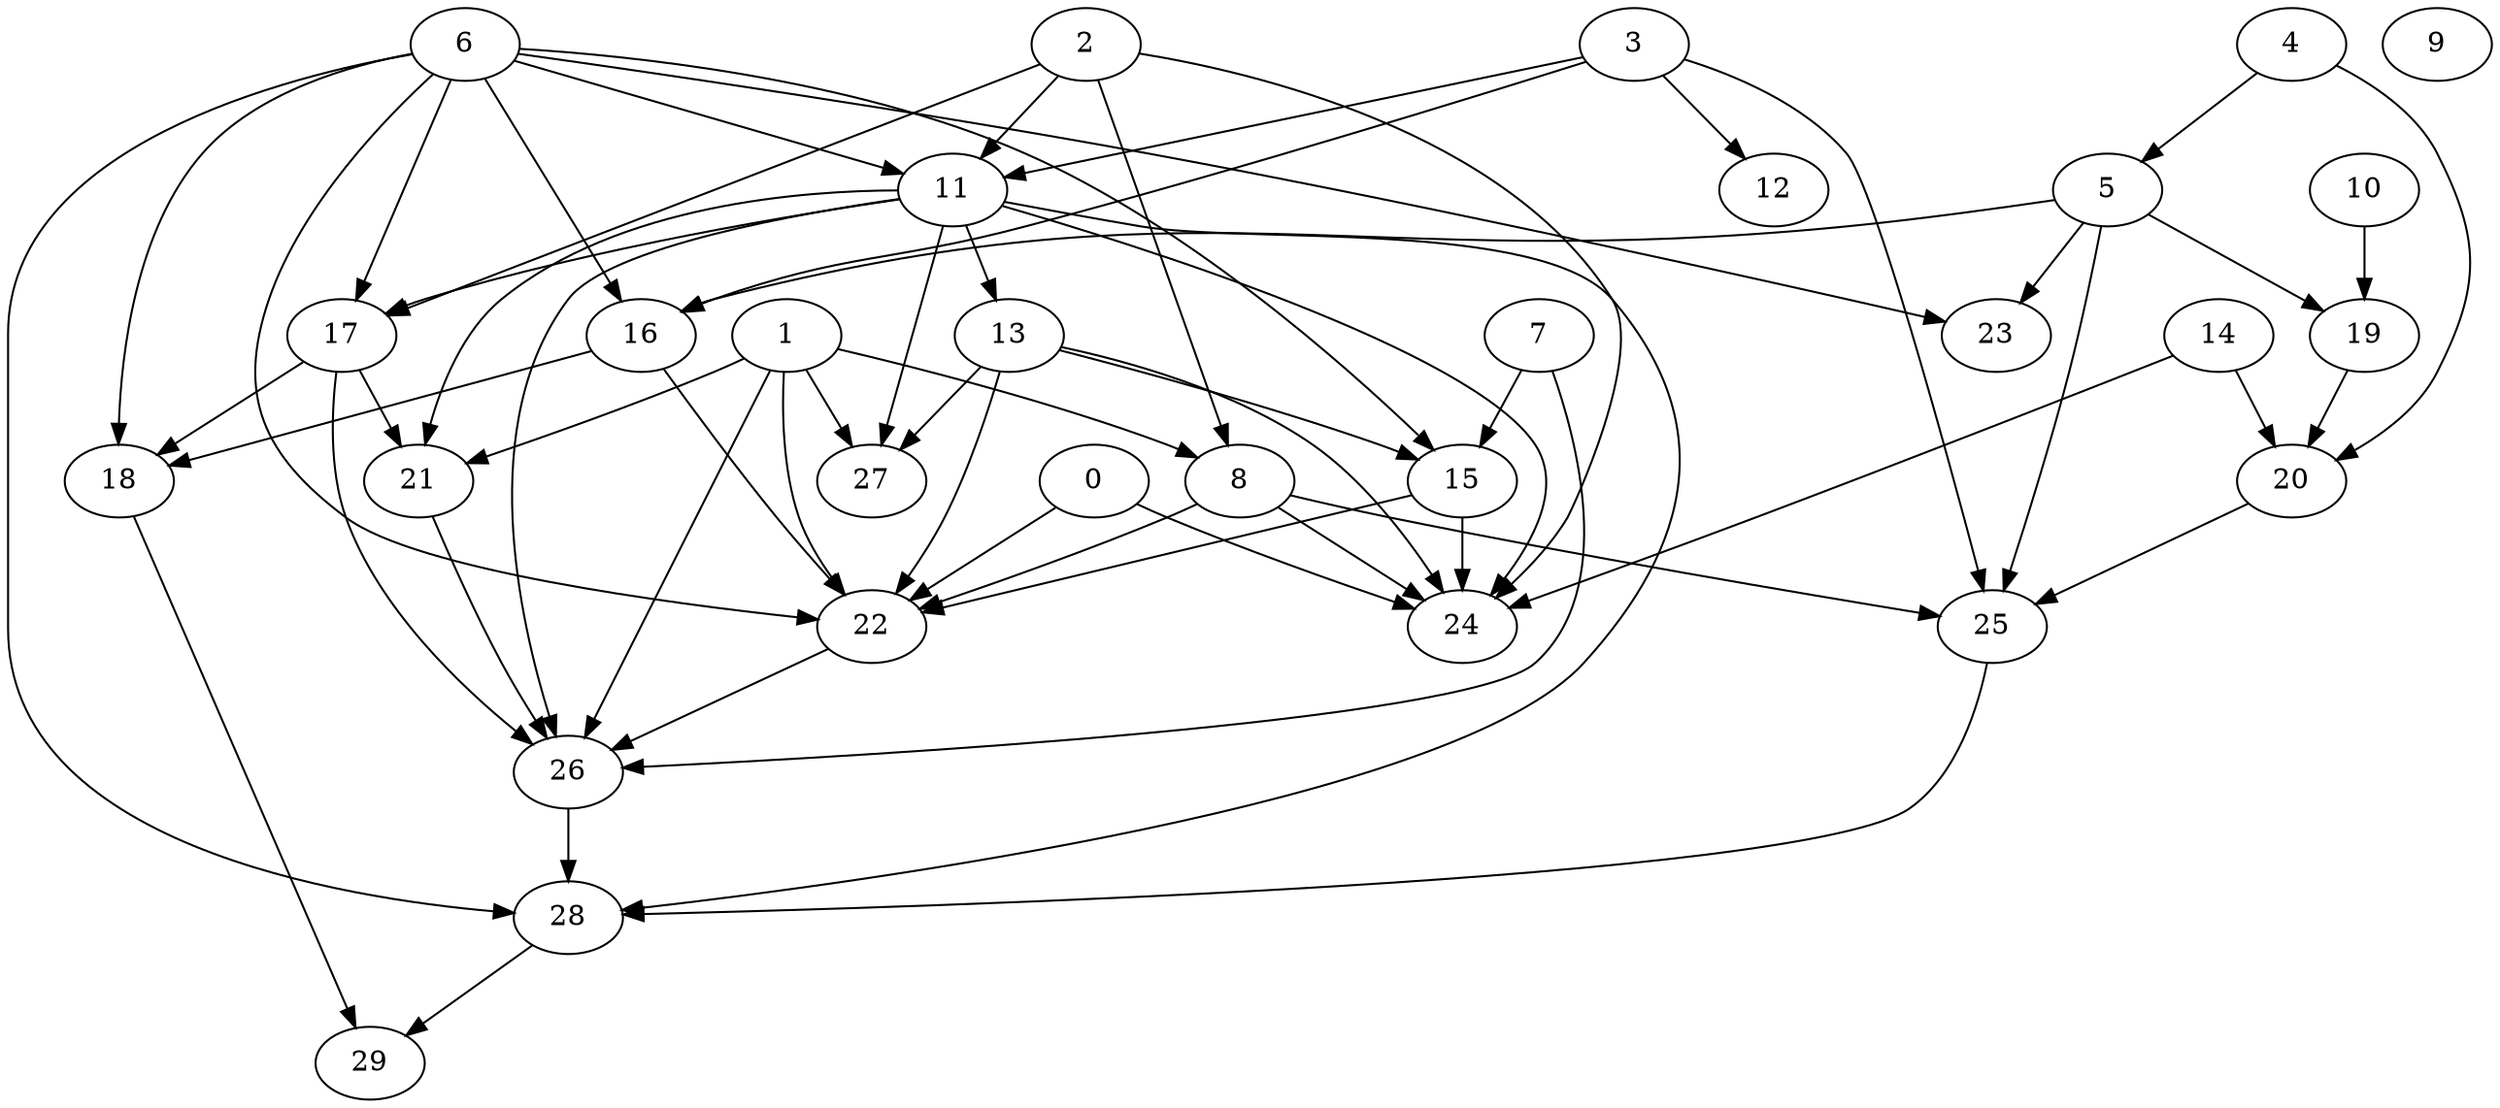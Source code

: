 digraph "Random_Nodes_30_Density_2.10_CCR_1.02_WeightType_Random_Heterogeneous-4-2-strong" {
2 [Weight=20];
6 [Weight=20];
3 [Weight=12];
11 [Weight=12];
4 [Weight=20];
1 [Weight=8];
13 [Weight=16];
10 [Weight=10];
5 [Weight=4];
14 [Weight=20];
8 [Weight=18];
7 [Weight=4];
19 [Weight=12];
0 [Weight=6];
15 [Weight=8];
17 [Weight=16];
16 [Weight=4];
22 [Weight=20];
20 [Weight=20];
21 [Weight=8];
26 [Weight=20];
25 [Weight=18];
28 [Weight=10];
18 [Weight=6];
9 [Weight=20];
23 [Weight=16];
29 [Weight=14];
24 [Weight=10];
12 [Weight=6];
27 [Weight=4];
0 -> 24 [Weight=8];
8 -> 22 [Weight=4];
4 -> 20 [Weight=2];
6 -> 28 [Weight=7];
6 -> 22 [Weight=6];
22 -> 26 [Weight=6];
2 -> 8 [Weight=2];
19 -> 20 [Weight=6];
6 -> 16 [Weight=7];
16 -> 22 [Weight=5];
2 -> 24 [Weight=3];
15 -> 22 [Weight=3];
2 -> 17 [Weight=6];
13 -> 24 [Weight=7];
17 -> 18 [Weight=10];
5 -> 19 [Weight=6];
1 -> 27 [Weight=7];
8 -> 24 [Weight=10];
17 -> 21 [Weight=6];
10 -> 19 [Weight=8];
25 -> 28 [Weight=9];
13 -> 15 [Weight=8];
14 -> 24 [Weight=10];
1 -> 8 [Weight=7];
6 -> 23 [Weight=7];
7 -> 15 [Weight=5];
11 -> 26 [Weight=7];
11 -> 24 [Weight=2];
15 -> 24 [Weight=6];
21 -> 26 [Weight=6];
17 -> 26 [Weight=5];
7 -> 26 [Weight=10];
6 -> 11 [Weight=2];
26 -> 28 [Weight=10];
3 -> 16 [Weight=7];
8 -> 25 [Weight=7];
4 -> 5 [Weight=2];
5 -> 16 [Weight=9];
6 -> 18 [Weight=6];
1 -> 26 [Weight=9];
20 -> 25 [Weight=7];
16 -> 18 [Weight=3];
5 -> 25 [Weight=4];
2 -> 11 [Weight=3];
11 -> 21 [Weight=6];
1 -> 22 [Weight=2];
28 -> 29 [Weight=10];
13 -> 27 [Weight=10];
11 -> 13 [Weight=5];
3 -> 25 [Weight=10];
0 -> 22 [Weight=7];
3 -> 12 [Weight=10];
1 -> 21 [Weight=3];
14 -> 20 [Weight=6];
6 -> 15 [Weight=8];
3 -> 11 [Weight=3];
11 -> 27 [Weight=3];
5 -> 23 [Weight=6];
11 -> 17 [Weight=5];
18 -> 29 [Weight=7];
13 -> 22 [Weight=8];
11 -> 28 [Weight=4];
6 -> 17 [Weight=7];
}
